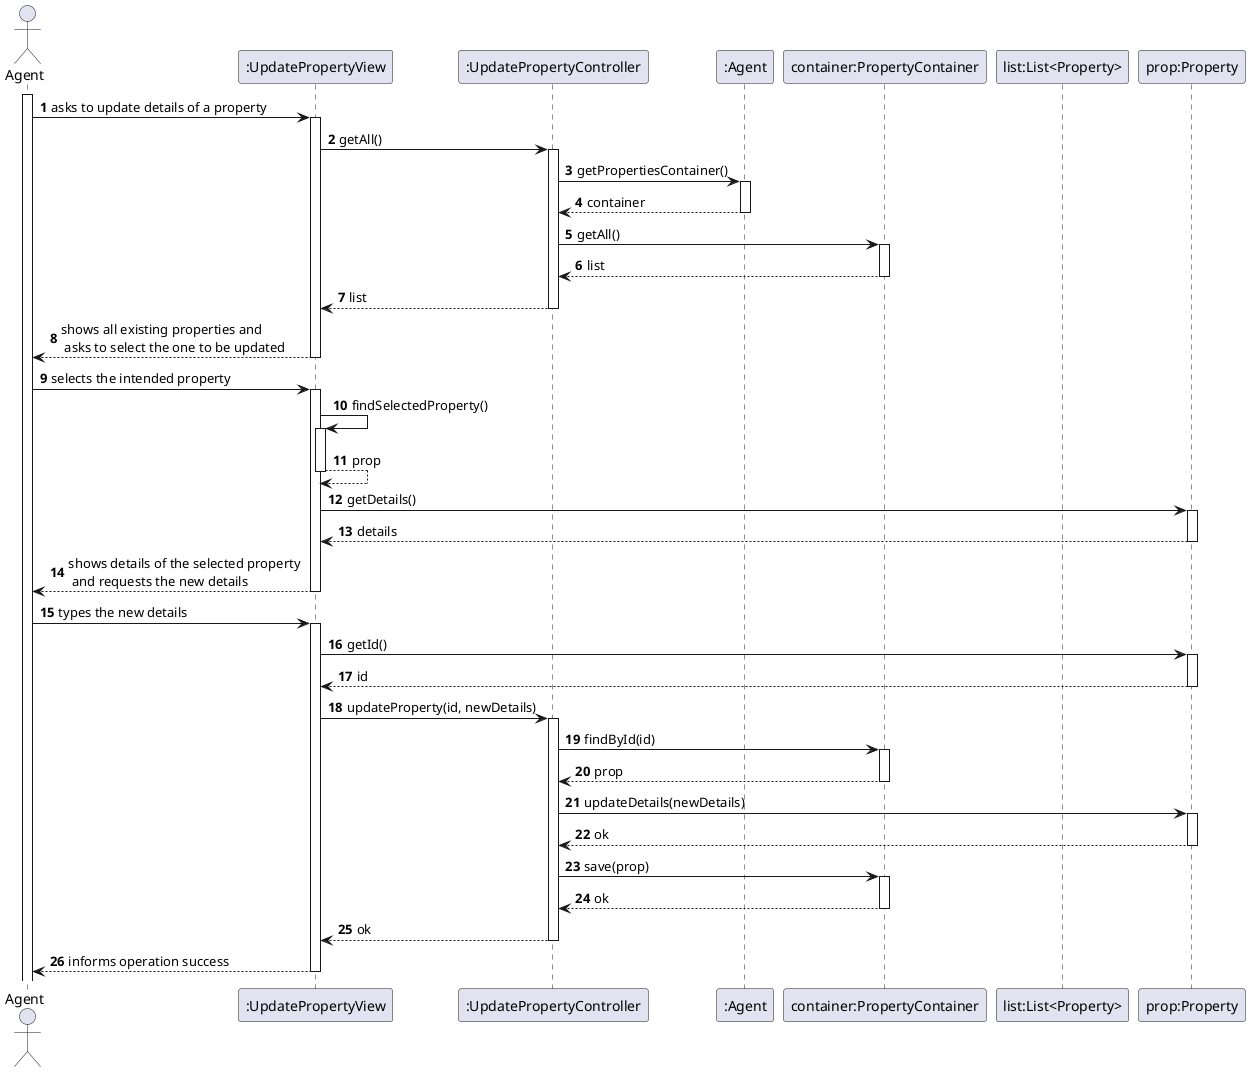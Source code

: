 @startuml
'https://plantuml.com/sequence-diagram

autoactivate on
autonumber

actor "Agent" as User
participant ":UpdatePropertyView" as System
participant ":UpdatePropertyController" as Ctrl
participant ":Agent" as Agent
participant "container:PropertyContainer" as Container
participant "list:List<Property>" as List
participant "prop:Property" as Property

activate User

User -> System: asks to update details of a property
System -> Ctrl: getAll()
Ctrl -> Agent: getPropertiesContainer()
Agent --> Ctrl: container
Ctrl -> Container: getAll()
Container --> Ctrl: list
Ctrl --> System: list
System --> User: shows all existing properties and \n asks to select the one to be updated

User -> System: selects the intended property
System -> System: findSelectedProperty()
System --> System: prop
System -> Property: getDetails()
Property --> System: details
System --> User: shows details of the selected property \n and requests the new details

User -> System: types the new details
System -> Property: getId()
Property --> System: id
System -> Ctrl:updateProperty(id, newDetails)
Ctrl -> Container: findById(id)
Container --> Ctrl: prop
Ctrl -> Property: updateDetails(newDetails)
Property --> Ctrl : ok
Ctrl -> Container: save(prop)
Container --> Ctrl: ok
Ctrl --> System: ok
System --> User: informs operation success

@enduml
